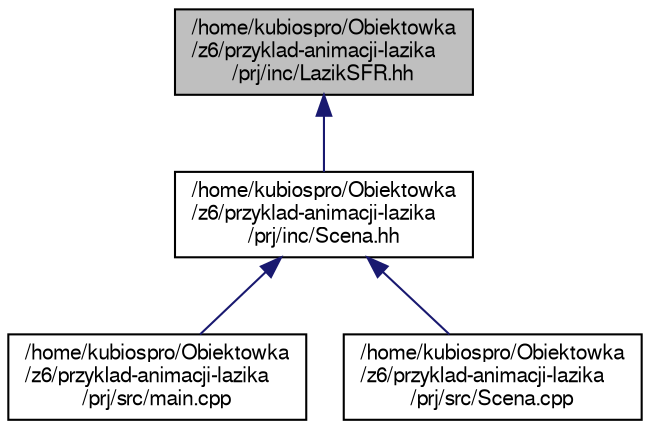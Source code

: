 digraph "/home/kubiospro/Obiektowka/z6/przyklad-animacji-lazika/prj/inc/LazikSFR.hh"
{
 // LATEX_PDF_SIZE
  edge [fontname="FreeSans",fontsize="10",labelfontname="FreeSans",labelfontsize="10"];
  node [fontname="FreeSans",fontsize="10",shape=record];
  Node1 [label="/home/kubiospro/Obiektowka\l/z6/przyklad-animacji-lazika\l/prj/inc/LazikSFR.hh",height=0.2,width=0.4,color="black", fillcolor="grey75", style="filled", fontcolor="black",tooltip=" "];
  Node1 -> Node2 [dir="back",color="midnightblue",fontsize="10",style="solid",fontname="FreeSans"];
  Node2 [label="/home/kubiospro/Obiektowka\l/z6/przyklad-animacji-lazika\l/prj/inc/Scena.hh",height=0.2,width=0.4,color="black", fillcolor="white", style="filled",URL="$a00059.html",tooltip=" "];
  Node2 -> Node3 [dir="back",color="midnightblue",fontsize="10",style="solid",fontname="FreeSans"];
  Node3 [label="/home/kubiospro/Obiektowka\l/z6/przyklad-animacji-lazika\l/prj/src/main.cpp",height=0.2,width=0.4,color="black", fillcolor="white", style="filled",URL="$a00077.html",tooltip=" "];
  Node2 -> Node4 [dir="back",color="midnightblue",fontsize="10",style="solid",fontname="FreeSans"];
  Node4 [label="/home/kubiospro/Obiektowka\l/z6/przyklad-animacji-lazika\l/prj/src/Scena.cpp",height=0.2,width=0.4,color="black", fillcolor="white", style="filled",URL="$a00086.html",tooltip=" "];
}

